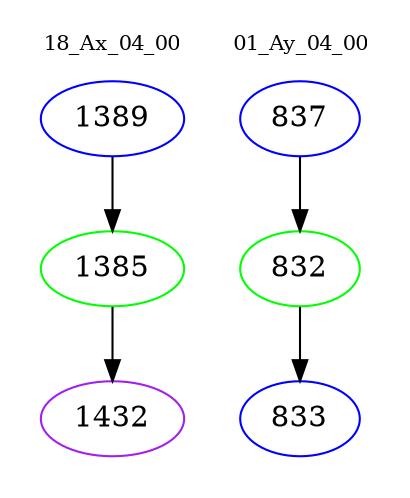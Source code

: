 digraph{
subgraph cluster_0 {
color = white
label = "18_Ax_04_00";
fontsize=10;
T0_1389 [label="1389", color="blue"]
T0_1389 -> T0_1385 [color="black"]
T0_1385 [label="1385", color="green"]
T0_1385 -> T0_1432 [color="black"]
T0_1432 [label="1432", color="purple"]
}
subgraph cluster_1 {
color = white
label = "01_Ay_04_00";
fontsize=10;
T1_837 [label="837", color="blue"]
T1_837 -> T1_832 [color="black"]
T1_832 [label="832", color="green"]
T1_832 -> T1_833 [color="black"]
T1_833 [label="833", color="blue"]
}
}

